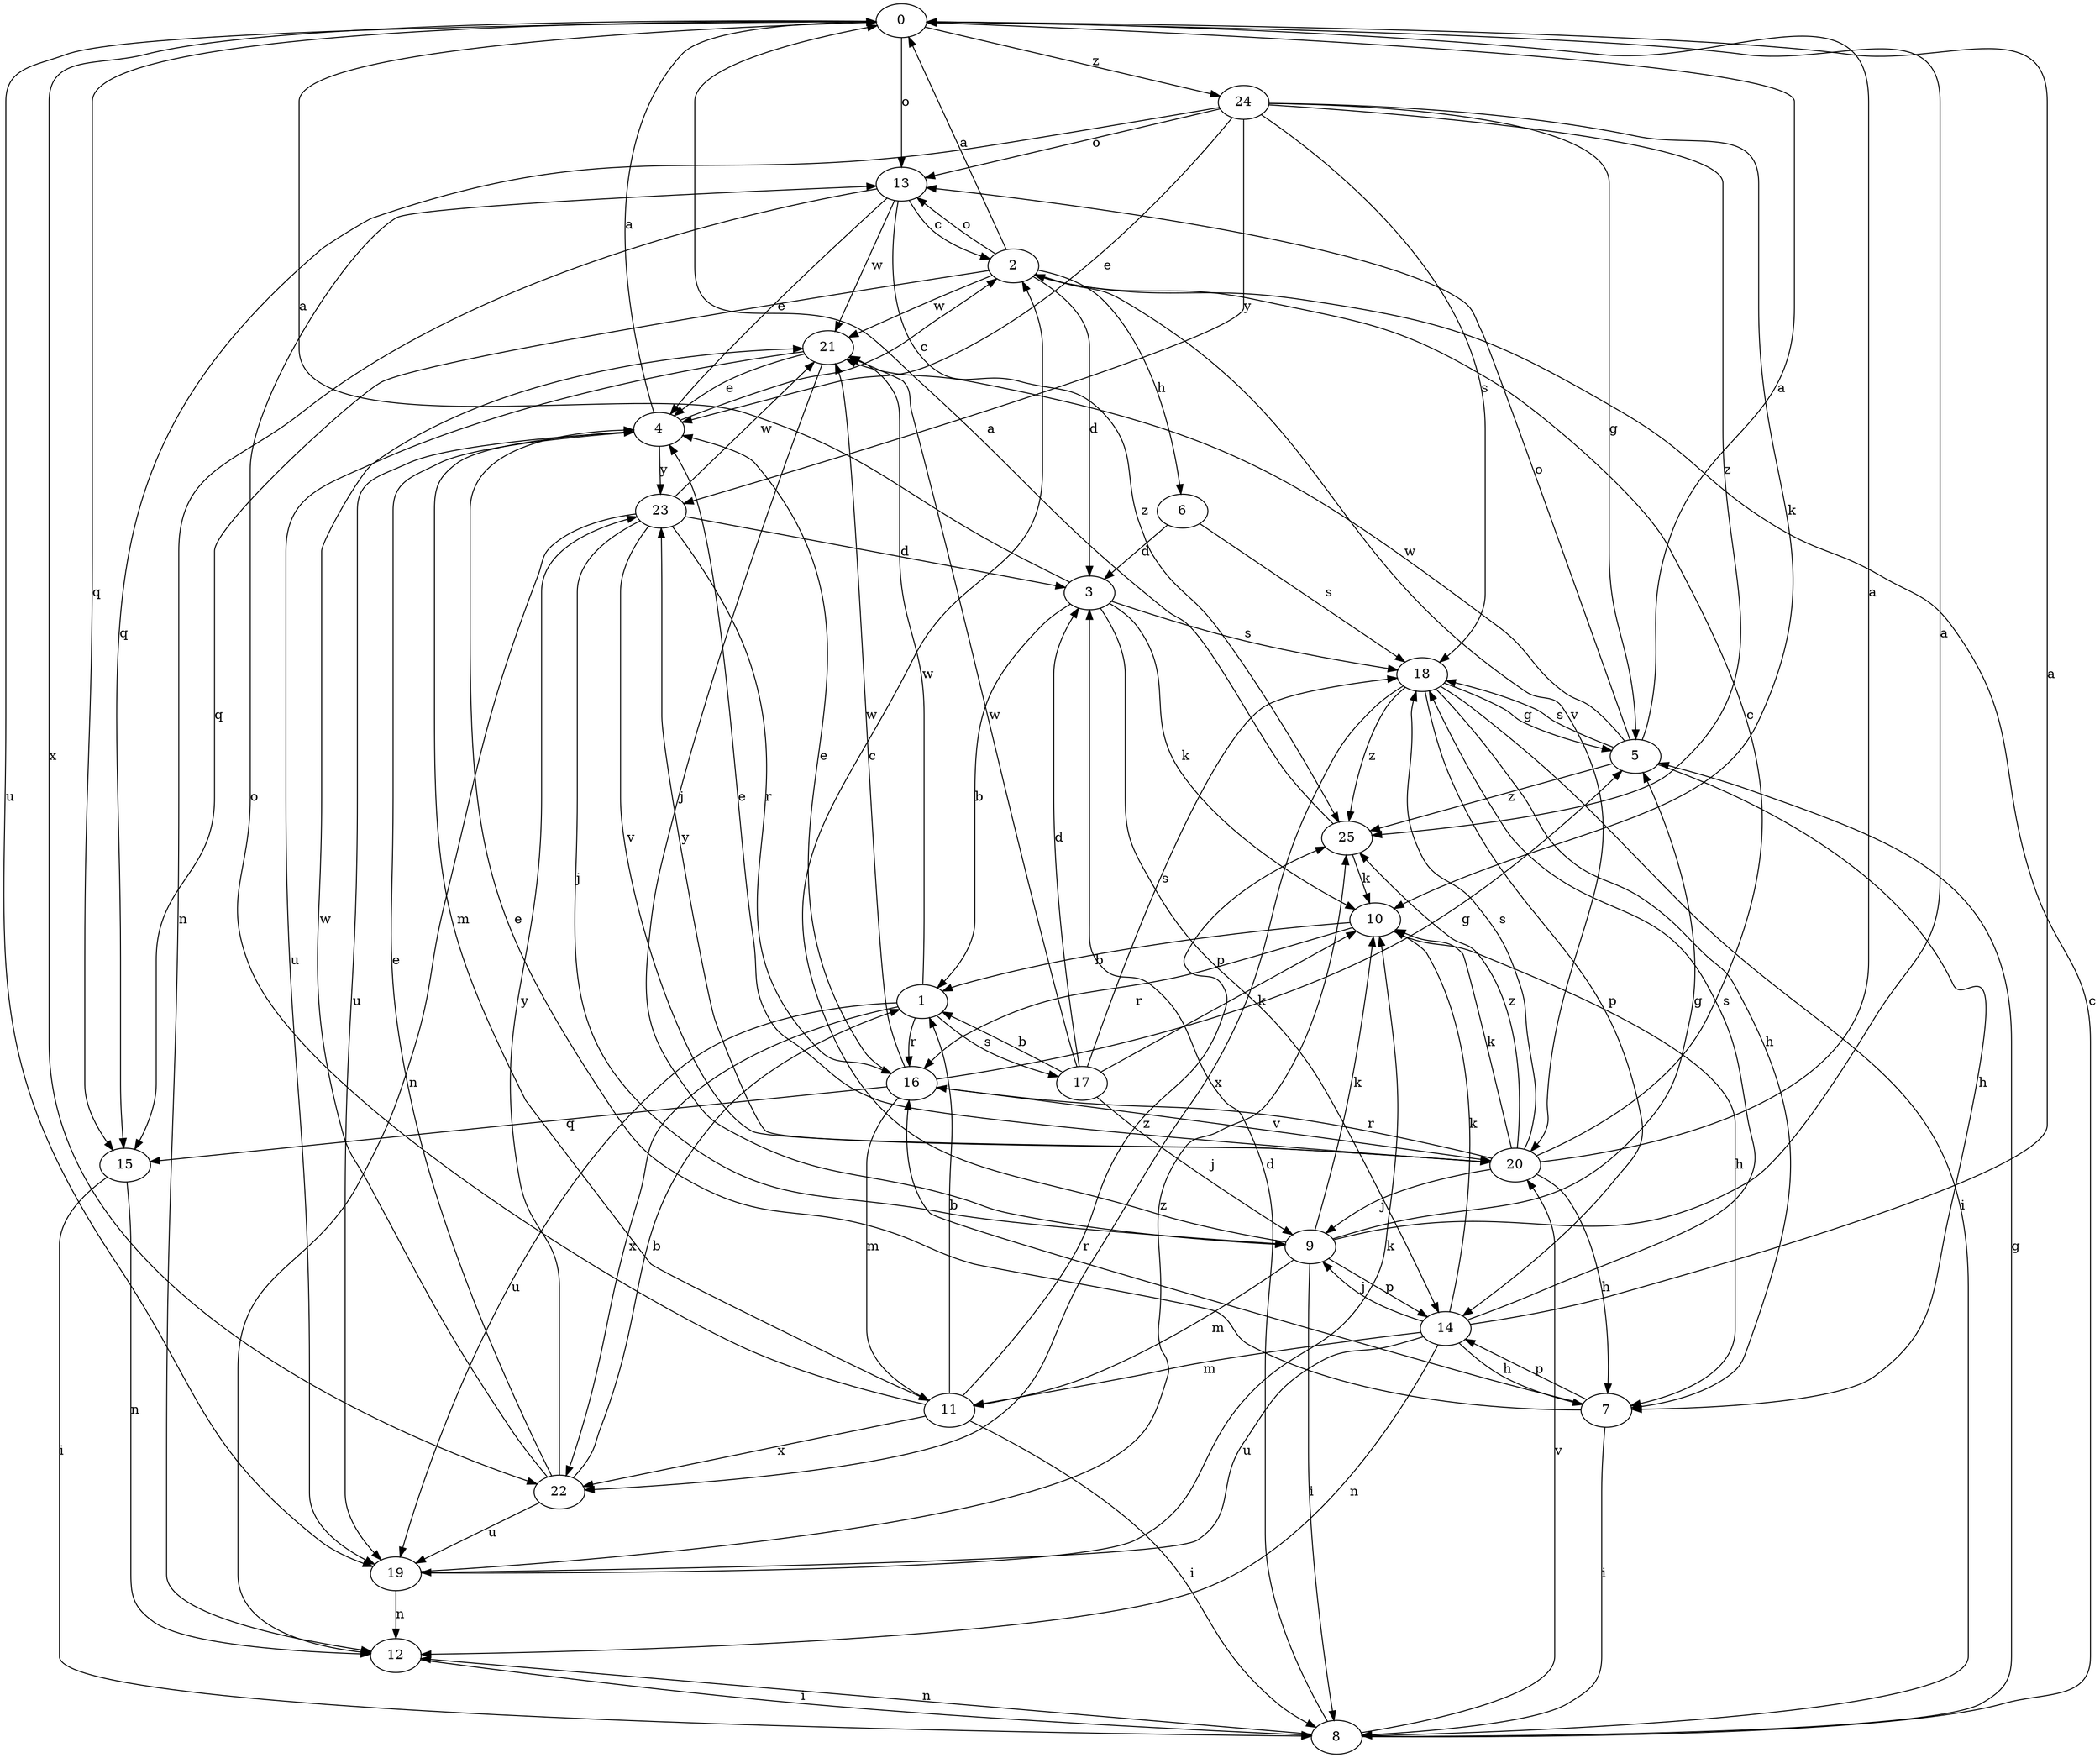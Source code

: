 strict digraph  {
0;
1;
2;
3;
4;
5;
6;
7;
8;
9;
10;
11;
12;
13;
14;
15;
16;
17;
18;
19;
20;
21;
22;
23;
24;
25;
0 -> 13  [label=o];
0 -> 15  [label=q];
0 -> 19  [label=u];
0 -> 22  [label=x];
0 -> 24  [label=z];
1 -> 16  [label=r];
1 -> 17  [label=s];
1 -> 19  [label=u];
1 -> 21  [label=w];
1 -> 22  [label=x];
2 -> 0  [label=a];
2 -> 3  [label=d];
2 -> 6  [label=h];
2 -> 13  [label=o];
2 -> 15  [label=q];
2 -> 20  [label=v];
2 -> 21  [label=w];
3 -> 0  [label=a];
3 -> 1  [label=b];
3 -> 10  [label=k];
3 -> 14  [label=p];
3 -> 18  [label=s];
4 -> 0  [label=a];
4 -> 2  [label=c];
4 -> 11  [label=m];
4 -> 19  [label=u];
4 -> 23  [label=y];
5 -> 0  [label=a];
5 -> 7  [label=h];
5 -> 13  [label=o];
5 -> 18  [label=s];
5 -> 21  [label=w];
5 -> 25  [label=z];
6 -> 3  [label=d];
6 -> 18  [label=s];
7 -> 4  [label=e];
7 -> 8  [label=i];
7 -> 14  [label=p];
7 -> 16  [label=r];
8 -> 2  [label=c];
8 -> 3  [label=d];
8 -> 5  [label=g];
8 -> 12  [label=n];
8 -> 20  [label=v];
9 -> 0  [label=a];
9 -> 2  [label=c];
9 -> 5  [label=g];
9 -> 8  [label=i];
9 -> 10  [label=k];
9 -> 11  [label=m];
9 -> 14  [label=p];
10 -> 1  [label=b];
10 -> 7  [label=h];
10 -> 16  [label=r];
11 -> 1  [label=b];
11 -> 8  [label=i];
11 -> 13  [label=o];
11 -> 22  [label=x];
11 -> 25  [label=z];
12 -> 8  [label=i];
13 -> 2  [label=c];
13 -> 4  [label=e];
13 -> 12  [label=n];
13 -> 21  [label=w];
13 -> 25  [label=z];
14 -> 0  [label=a];
14 -> 7  [label=h];
14 -> 9  [label=j];
14 -> 10  [label=k];
14 -> 11  [label=m];
14 -> 12  [label=n];
14 -> 18  [label=s];
14 -> 19  [label=u];
15 -> 8  [label=i];
15 -> 12  [label=n];
16 -> 4  [label=e];
16 -> 5  [label=g];
16 -> 11  [label=m];
16 -> 15  [label=q];
16 -> 20  [label=v];
16 -> 21  [label=w];
17 -> 1  [label=b];
17 -> 3  [label=d];
17 -> 9  [label=j];
17 -> 10  [label=k];
17 -> 18  [label=s];
17 -> 21  [label=w];
18 -> 5  [label=g];
18 -> 7  [label=h];
18 -> 8  [label=i];
18 -> 14  [label=p];
18 -> 22  [label=x];
18 -> 25  [label=z];
19 -> 10  [label=k];
19 -> 12  [label=n];
19 -> 25  [label=z];
20 -> 0  [label=a];
20 -> 2  [label=c];
20 -> 4  [label=e];
20 -> 7  [label=h];
20 -> 9  [label=j];
20 -> 10  [label=k];
20 -> 16  [label=r];
20 -> 18  [label=s];
20 -> 23  [label=y];
20 -> 25  [label=z];
21 -> 4  [label=e];
21 -> 9  [label=j];
21 -> 19  [label=u];
22 -> 1  [label=b];
22 -> 4  [label=e];
22 -> 19  [label=u];
22 -> 21  [label=w];
22 -> 23  [label=y];
23 -> 3  [label=d];
23 -> 9  [label=j];
23 -> 12  [label=n];
23 -> 16  [label=r];
23 -> 20  [label=v];
23 -> 21  [label=w];
24 -> 4  [label=e];
24 -> 5  [label=g];
24 -> 10  [label=k];
24 -> 13  [label=o];
24 -> 15  [label=q];
24 -> 18  [label=s];
24 -> 23  [label=y];
24 -> 25  [label=z];
25 -> 0  [label=a];
25 -> 10  [label=k];
}
